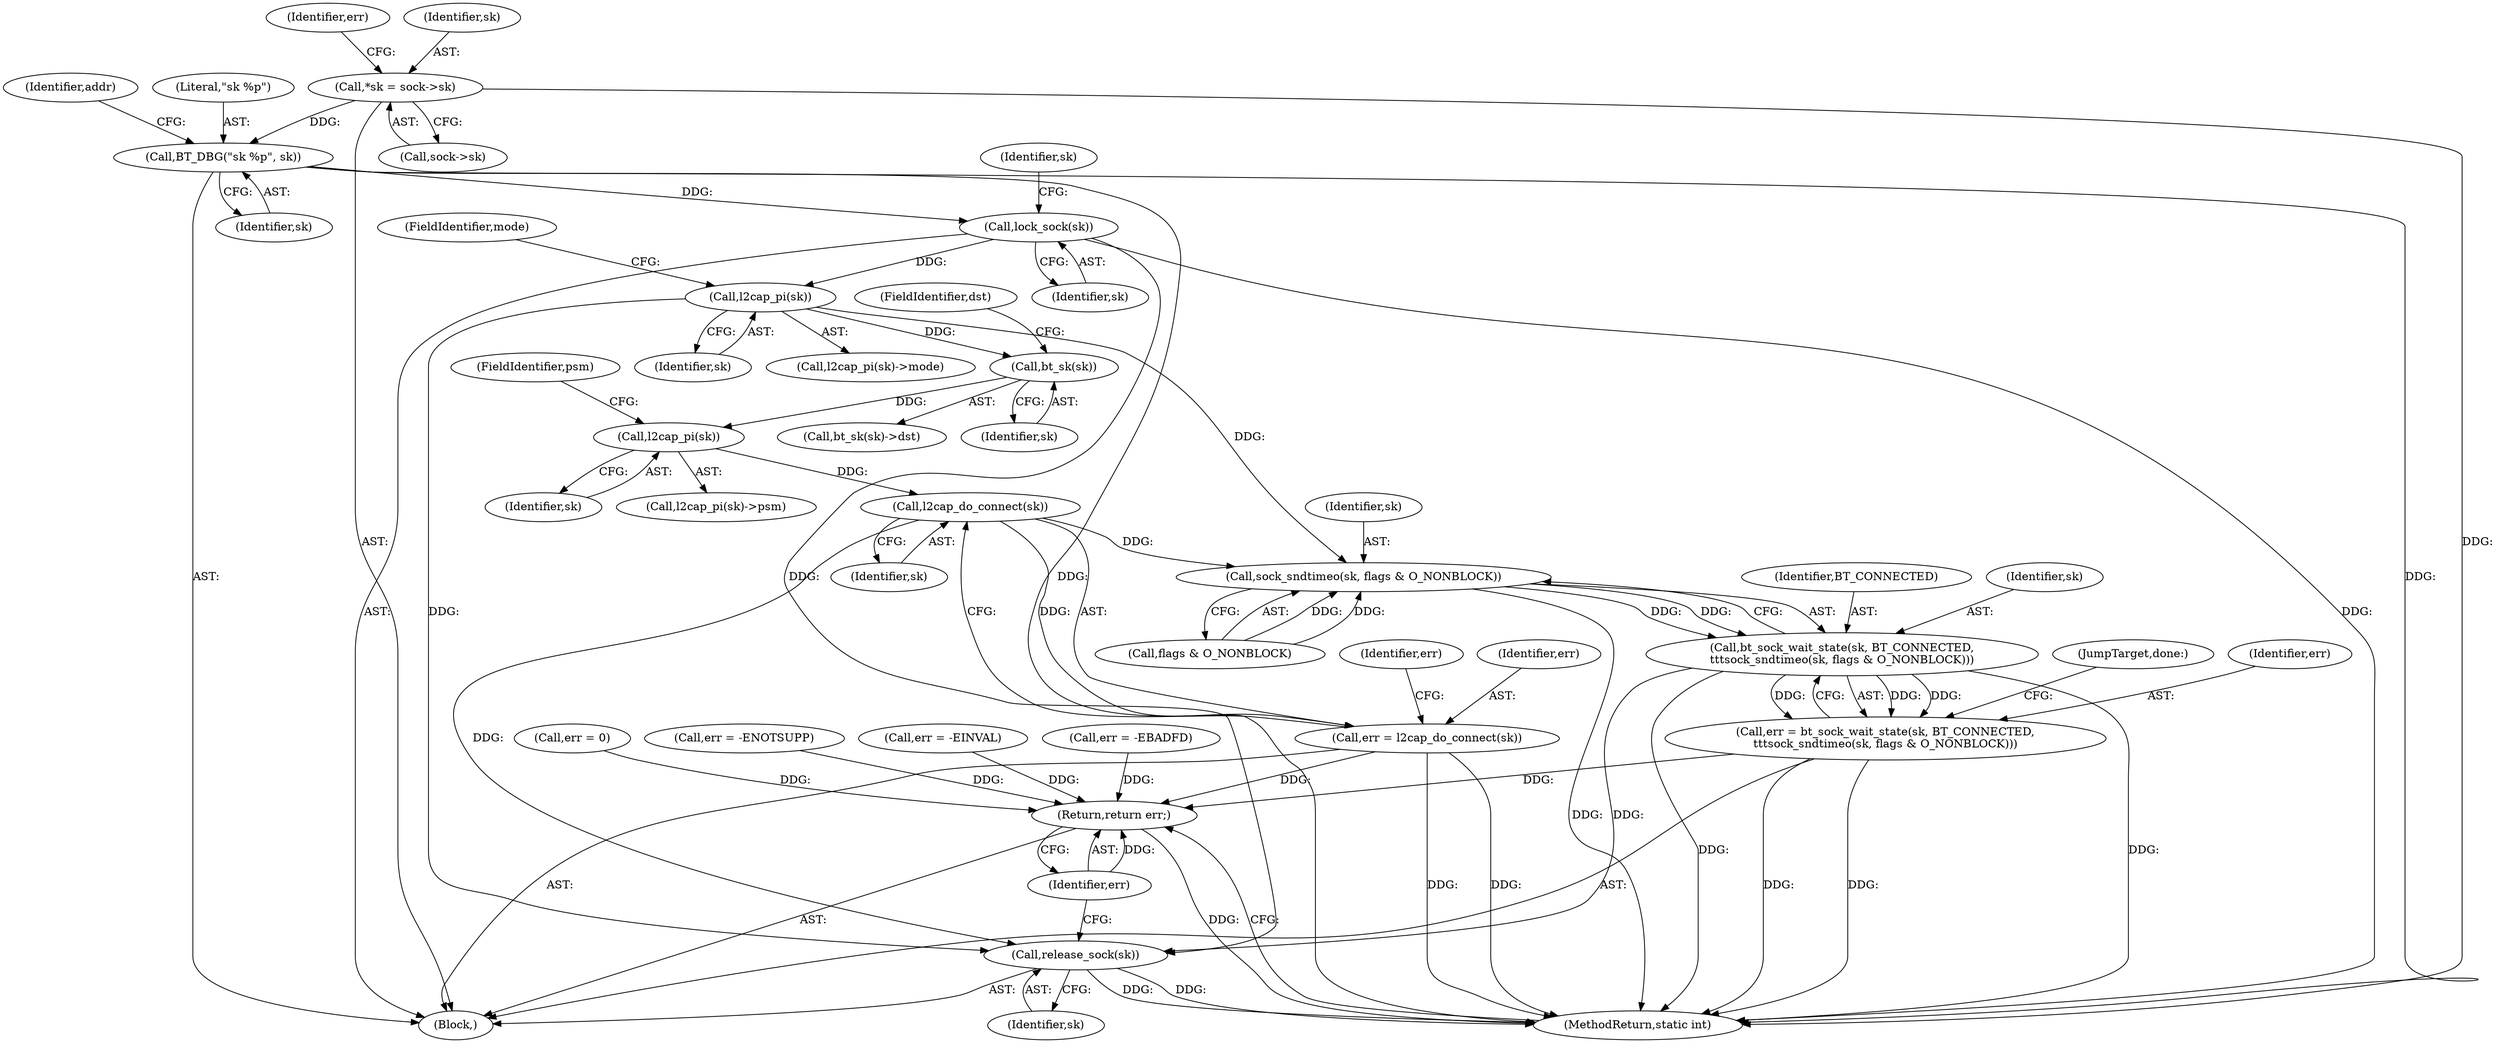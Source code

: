 digraph "0_linux_f2fcfcd670257236ebf2088bbdf26f6a8ef459fe_4@pointer" {
"1000112" [label="(Call,*sk = sock->sk)"];
"1000123" [label="(Call,BT_DBG(\"sk %p\", sk))"];
"1000156" [label="(Call,lock_sock(sk))"];
"1000177" [label="(Call,l2cap_pi(sk))"];
"1000217" [label="(Call,bt_sk(sk))"];
"1000226" [label="(Call,l2cap_pi(sk))"];
"1000234" [label="(Call,l2cap_do_connect(sk))"];
"1000232" [label="(Call,err = l2cap_do_connect(sk))"];
"1000253" [label="(Return,return err;)"];
"1000245" [label="(Call,sock_sndtimeo(sk, flags & O_NONBLOCK))"];
"1000242" [label="(Call,bt_sock_wait_state(sk, BT_CONNECTED,\n\t\t\tsock_sndtimeo(sk, flags & O_NONBLOCK)))"];
"1000240" [label="(Call,err = bt_sock_wait_state(sk, BT_CONNECTED,\n\t\t\tsock_sndtimeo(sk, flags & O_NONBLOCK)))"];
"1000251" [label="(Call,release_sock(sk))"];
"1000120" [label="(Call,err = 0)"];
"1000234" [label="(Call,l2cap_do_connect(sk))"];
"1000124" [label="(Literal,\"sk %p\")"];
"1000227" [label="(Identifier,sk)"];
"1000252" [label="(Identifier,sk)"];
"1000250" [label="(JumpTarget,done:)"];
"1000176" [label="(Call,l2cap_pi(sk)->mode)"];
"1000121" [label="(Identifier,err)"];
"1000162" [label="(Identifier,sk)"];
"1000253" [label="(Return,return err;)"];
"1000219" [label="(FieldIdentifier,dst)"];
"1000156" [label="(Call,lock_sock(sk))"];
"1000129" [label="(Identifier,addr)"];
"1000233" [label="(Identifier,err)"];
"1000254" [label="(Identifier,err)"];
"1000189" [label="(Call,err = -ENOTSUPP)"];
"1000241" [label="(Identifier,err)"];
"1000232" [label="(Call,err = l2cap_do_connect(sk))"];
"1000177" [label="(Call,l2cap_pi(sk))"];
"1000178" [label="(Identifier,sk)"];
"1000243" [label="(Identifier,sk)"];
"1000112" [label="(Call,*sk = sock->sk)"];
"1000157" [label="(Identifier,sk)"];
"1000218" [label="(Identifier,sk)"];
"1000216" [label="(Call,bt_sk(sk)->dst)"];
"1000125" [label="(Identifier,sk)"];
"1000228" [label="(FieldIdentifier,psm)"];
"1000114" [label="(Call,sock->sk)"];
"1000242" [label="(Call,bt_sock_wait_state(sk, BT_CONNECTED,\n\t\t\tsock_sndtimeo(sk, flags & O_NONBLOCK)))"];
"1000170" [label="(Call,err = -EINVAL)"];
"1000255" [label="(MethodReturn,static int)"];
"1000245" [label="(Call,sock_sndtimeo(sk, flags & O_NONBLOCK))"];
"1000247" [label="(Call,flags & O_NONBLOCK)"];
"1000123" [label="(Call,BT_DBG(\"sk %p\", sk))"];
"1000179" [label="(FieldIdentifier,mode)"];
"1000113" [label="(Identifier,sk)"];
"1000226" [label="(Call,l2cap_pi(sk))"];
"1000237" [label="(Identifier,err)"];
"1000225" [label="(Call,l2cap_pi(sk)->psm)"];
"1000209" [label="(Call,err = -EBADFD)"];
"1000246" [label="(Identifier,sk)"];
"1000240" [label="(Call,err = bt_sock_wait_state(sk, BT_CONNECTED,\n\t\t\tsock_sndtimeo(sk, flags & O_NONBLOCK)))"];
"1000244" [label="(Identifier,BT_CONNECTED)"];
"1000251" [label="(Call,release_sock(sk))"];
"1000235" [label="(Identifier,sk)"];
"1000217" [label="(Call,bt_sk(sk))"];
"1000110" [label="(Block,)"];
"1000112" -> "1000110"  [label="AST: "];
"1000112" -> "1000114"  [label="CFG: "];
"1000113" -> "1000112"  [label="AST: "];
"1000114" -> "1000112"  [label="AST: "];
"1000121" -> "1000112"  [label="CFG: "];
"1000112" -> "1000255"  [label="DDG: "];
"1000112" -> "1000123"  [label="DDG: "];
"1000123" -> "1000110"  [label="AST: "];
"1000123" -> "1000125"  [label="CFG: "];
"1000124" -> "1000123"  [label="AST: "];
"1000125" -> "1000123"  [label="AST: "];
"1000129" -> "1000123"  [label="CFG: "];
"1000123" -> "1000255"  [label="DDG: "];
"1000123" -> "1000255"  [label="DDG: "];
"1000123" -> "1000156"  [label="DDG: "];
"1000156" -> "1000110"  [label="AST: "];
"1000156" -> "1000157"  [label="CFG: "];
"1000157" -> "1000156"  [label="AST: "];
"1000162" -> "1000156"  [label="CFG: "];
"1000156" -> "1000255"  [label="DDG: "];
"1000156" -> "1000177"  [label="DDG: "];
"1000156" -> "1000251"  [label="DDG: "];
"1000177" -> "1000176"  [label="AST: "];
"1000177" -> "1000178"  [label="CFG: "];
"1000178" -> "1000177"  [label="AST: "];
"1000179" -> "1000177"  [label="CFG: "];
"1000177" -> "1000217"  [label="DDG: "];
"1000177" -> "1000245"  [label="DDG: "];
"1000177" -> "1000251"  [label="DDG: "];
"1000217" -> "1000216"  [label="AST: "];
"1000217" -> "1000218"  [label="CFG: "];
"1000218" -> "1000217"  [label="AST: "];
"1000219" -> "1000217"  [label="CFG: "];
"1000217" -> "1000226"  [label="DDG: "];
"1000226" -> "1000225"  [label="AST: "];
"1000226" -> "1000227"  [label="CFG: "];
"1000227" -> "1000226"  [label="AST: "];
"1000228" -> "1000226"  [label="CFG: "];
"1000226" -> "1000234"  [label="DDG: "];
"1000234" -> "1000232"  [label="AST: "];
"1000234" -> "1000235"  [label="CFG: "];
"1000235" -> "1000234"  [label="AST: "];
"1000232" -> "1000234"  [label="CFG: "];
"1000234" -> "1000232"  [label="DDG: "];
"1000234" -> "1000245"  [label="DDG: "];
"1000234" -> "1000251"  [label="DDG: "];
"1000232" -> "1000110"  [label="AST: "];
"1000233" -> "1000232"  [label="AST: "];
"1000237" -> "1000232"  [label="CFG: "];
"1000232" -> "1000255"  [label="DDG: "];
"1000232" -> "1000255"  [label="DDG: "];
"1000232" -> "1000253"  [label="DDG: "];
"1000253" -> "1000110"  [label="AST: "];
"1000253" -> "1000254"  [label="CFG: "];
"1000254" -> "1000253"  [label="AST: "];
"1000255" -> "1000253"  [label="CFG: "];
"1000253" -> "1000255"  [label="DDG: "];
"1000254" -> "1000253"  [label="DDG: "];
"1000189" -> "1000253"  [label="DDG: "];
"1000120" -> "1000253"  [label="DDG: "];
"1000170" -> "1000253"  [label="DDG: "];
"1000240" -> "1000253"  [label="DDG: "];
"1000209" -> "1000253"  [label="DDG: "];
"1000245" -> "1000242"  [label="AST: "];
"1000245" -> "1000247"  [label="CFG: "];
"1000246" -> "1000245"  [label="AST: "];
"1000247" -> "1000245"  [label="AST: "];
"1000242" -> "1000245"  [label="CFG: "];
"1000245" -> "1000255"  [label="DDG: "];
"1000245" -> "1000242"  [label="DDG: "];
"1000245" -> "1000242"  [label="DDG: "];
"1000247" -> "1000245"  [label="DDG: "];
"1000247" -> "1000245"  [label="DDG: "];
"1000242" -> "1000240"  [label="AST: "];
"1000243" -> "1000242"  [label="AST: "];
"1000244" -> "1000242"  [label="AST: "];
"1000240" -> "1000242"  [label="CFG: "];
"1000242" -> "1000255"  [label="DDG: "];
"1000242" -> "1000255"  [label="DDG: "];
"1000242" -> "1000240"  [label="DDG: "];
"1000242" -> "1000240"  [label="DDG: "];
"1000242" -> "1000240"  [label="DDG: "];
"1000242" -> "1000251"  [label="DDG: "];
"1000240" -> "1000110"  [label="AST: "];
"1000241" -> "1000240"  [label="AST: "];
"1000250" -> "1000240"  [label="CFG: "];
"1000240" -> "1000255"  [label="DDG: "];
"1000240" -> "1000255"  [label="DDG: "];
"1000251" -> "1000110"  [label="AST: "];
"1000251" -> "1000252"  [label="CFG: "];
"1000252" -> "1000251"  [label="AST: "];
"1000254" -> "1000251"  [label="CFG: "];
"1000251" -> "1000255"  [label="DDG: "];
"1000251" -> "1000255"  [label="DDG: "];
}
